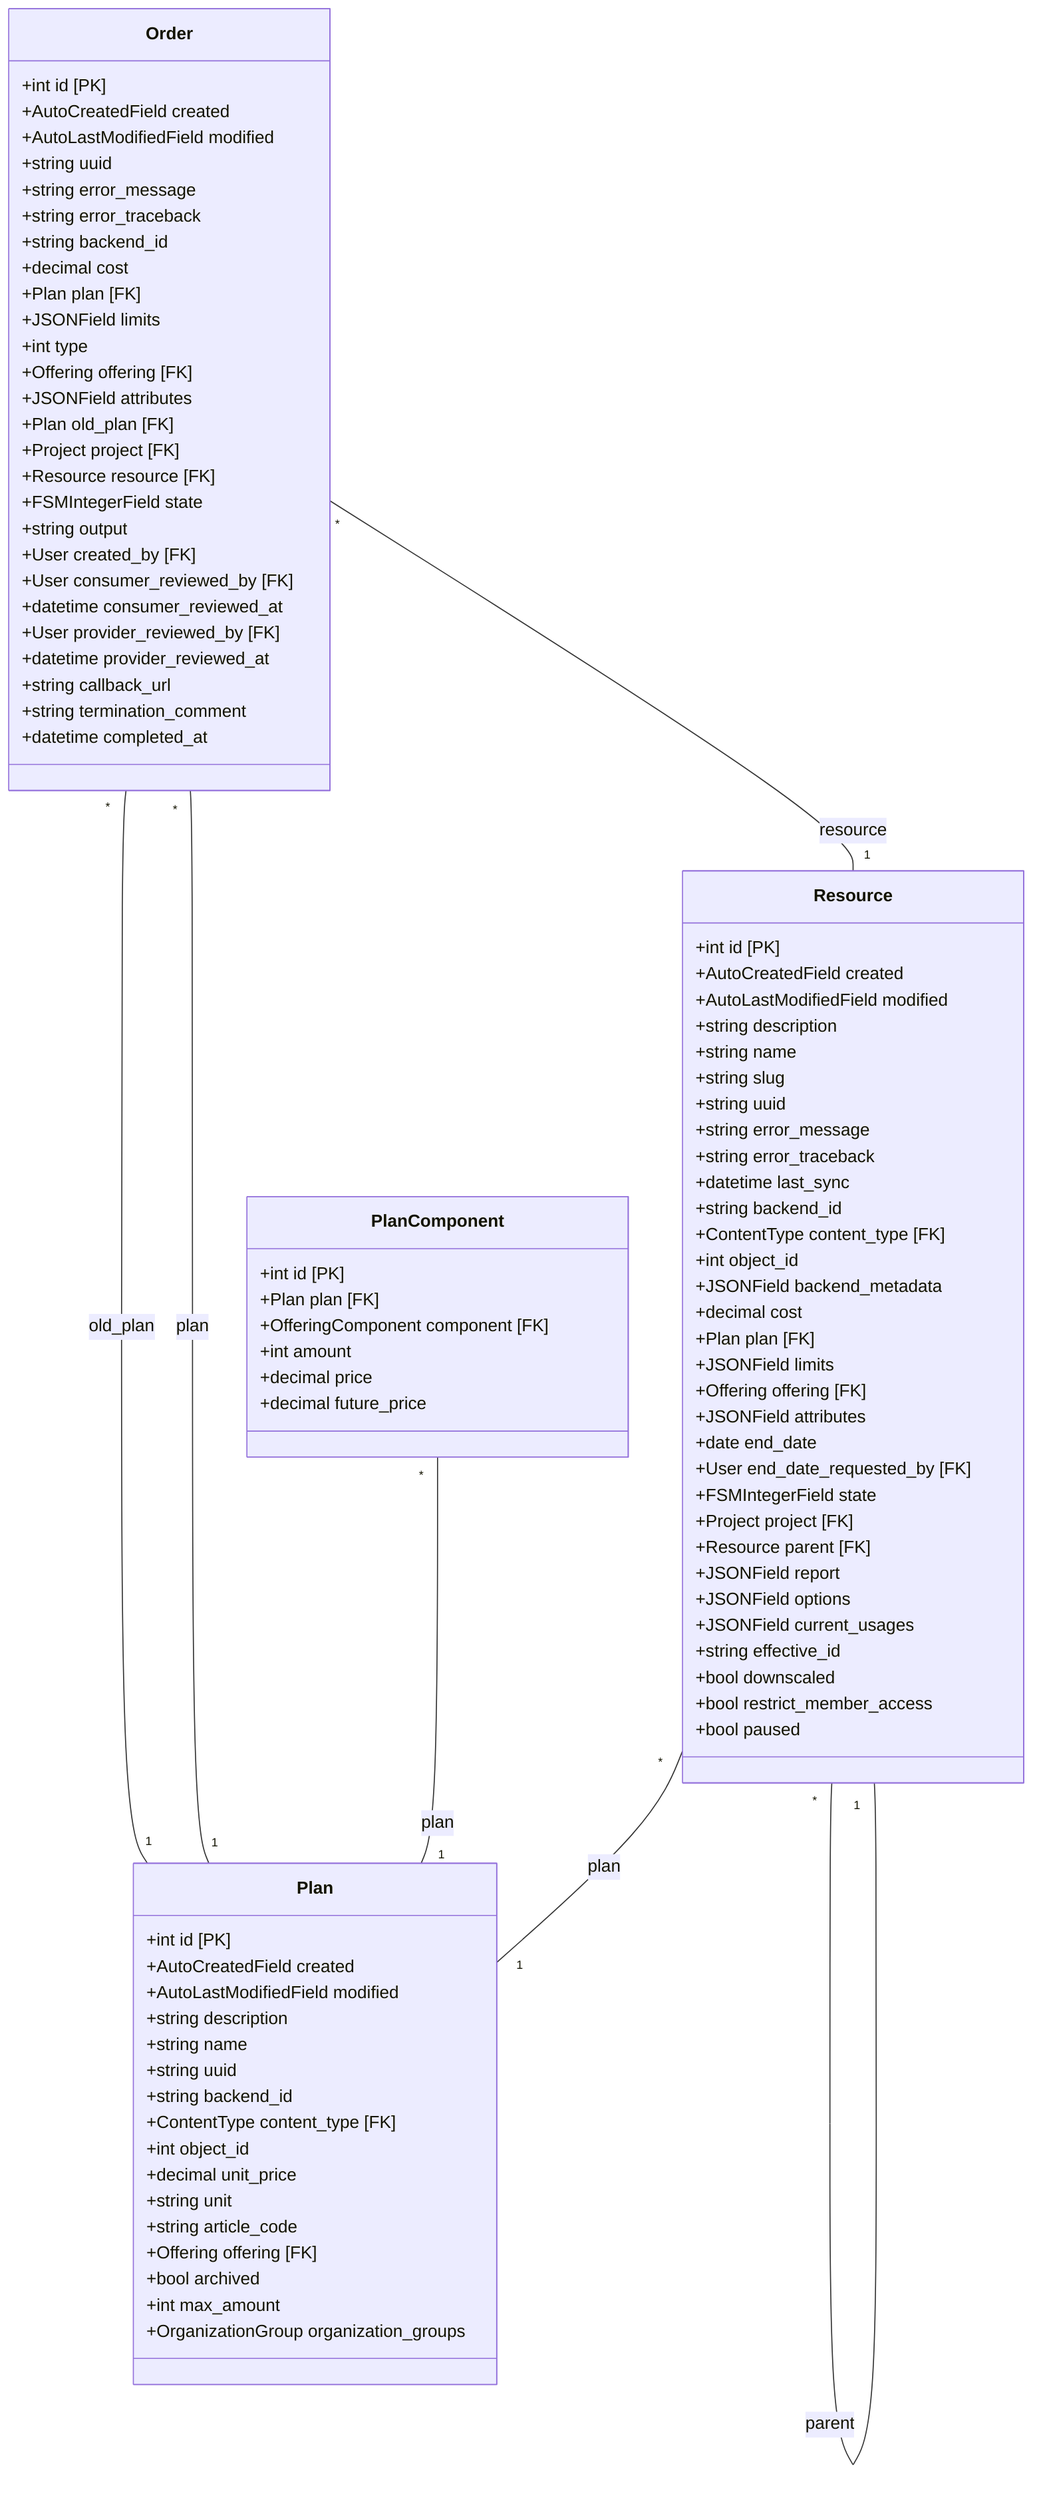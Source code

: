 classDiagram
    direction TB
    class Plan {
        +int id [PK]
        +AutoCreatedField created
        +AutoLastModifiedField modified
        +string description
        +string name
        +string uuid
        +string backend_id
        +ContentType content_type [FK]
        +int object_id
        +decimal unit_price
        +string unit
        +string article_code
        +Offering offering [FK]
        +bool archived
        +int max_amount
        +OrganizationGroup organization_groups
    }
    class PlanComponent {
        +int id [PK]
        +Plan plan [FK]
        +OfferingComponent component [FK]
        +int amount
        +decimal price
        +decimal future_price
    }
    class Resource {
        +int id [PK]
        +AutoCreatedField created
        +AutoLastModifiedField modified
        +string description
        +string name
        +string slug
        +string uuid
        +string error_message
        +string error_traceback
        +datetime last_sync
        +string backend_id
        +ContentType content_type [FK]
        +int object_id
        +JSONField backend_metadata
        +decimal cost
        +Plan plan [FK]
        +JSONField limits
        +Offering offering [FK]
        +JSONField attributes
        +date end_date
        +User end_date_requested_by [FK]
        +FSMIntegerField state
        +Project project [FK]
        +Resource parent [FK]
        +JSONField report
        +JSONField options
        +JSONField current_usages
        +string effective_id
        +bool downscaled
        +bool restrict_member_access
        +bool paused
    }
    class Order {
        +int id [PK]
        +AutoCreatedField created
        +AutoLastModifiedField modified
        +string uuid
        +string error_message
        +string error_traceback
        +string backend_id
        +decimal cost
        +Plan plan [FK]
        +JSONField limits
        +int type
        +Offering offering [FK]
        +JSONField attributes
        +Plan old_plan [FK]
        +Project project [FK]
        +Resource resource [FK]
        +FSMIntegerField state
        +string output
        +User created_by [FK]
        +User consumer_reviewed_by [FK]
        +datetime consumer_reviewed_at
        +User provider_reviewed_by [FK]
        +datetime provider_reviewed_at
        +string callback_url
        +string termination_comment
        +datetime completed_at
    }
    Order "*" -- "1" Plan : old_plan
    Order "*" -- "1" Plan : plan
    Order "*" -- "1" Resource : resource
    PlanComponent "*" -- "1" Plan : plan
    Resource "*" -- "1" Plan : plan
    Resource "*" -- "1" Resource : parent